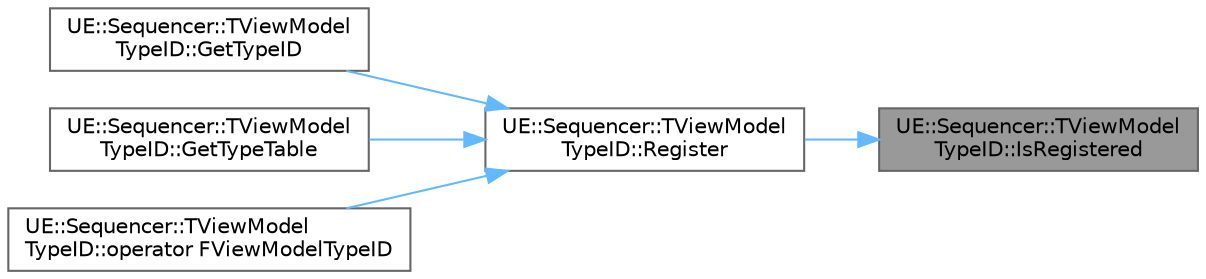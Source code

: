digraph "UE::Sequencer::TViewModelTypeID::IsRegistered"
{
 // INTERACTIVE_SVG=YES
 // LATEX_PDF_SIZE
  bgcolor="transparent";
  edge [fontname=Helvetica,fontsize=10,labelfontname=Helvetica,labelfontsize=10];
  node [fontname=Helvetica,fontsize=10,shape=box,height=0.2,width=0.4];
  rankdir="RL";
  Node1 [id="Node000001",label="UE::Sequencer::TViewModel\lTypeID::IsRegistered",height=0.2,width=0.4,color="gray40", fillcolor="grey60", style="filled", fontcolor="black",tooltip=" "];
  Node1 -> Node2 [id="edge1_Node000001_Node000002",dir="back",color="steelblue1",style="solid",tooltip=" "];
  Node2 [id="Node000002",label="UE::Sequencer::TViewModel\lTypeID::Register",height=0.2,width=0.4,color="grey40", fillcolor="white", style="filled",URL="$d7/d27/structUE_1_1Sequencer_1_1TViewModelTypeID.html#a61cef05ac7ef354c57adeb2963158fe1",tooltip=" "];
  Node2 -> Node3 [id="edge2_Node000002_Node000003",dir="back",color="steelblue1",style="solid",tooltip=" "];
  Node3 [id="Node000003",label="UE::Sequencer::TViewModel\lTypeID::GetTypeID",height=0.2,width=0.4,color="grey40", fillcolor="white", style="filled",URL="$d7/d27/structUE_1_1Sequencer_1_1TViewModelTypeID.html#a59a1d8dc26d6bc56f253dc3bd7d3b2eb",tooltip=" "];
  Node2 -> Node4 [id="edge3_Node000002_Node000004",dir="back",color="steelblue1",style="solid",tooltip=" "];
  Node4 [id="Node000004",label="UE::Sequencer::TViewModel\lTypeID::GetTypeTable",height=0.2,width=0.4,color="grey40", fillcolor="white", style="filled",URL="$d7/d27/structUE_1_1Sequencer_1_1TViewModelTypeID.html#a0b419ce1994e934e43e96c989f1ef966",tooltip=" "];
  Node2 -> Node5 [id="edge4_Node000002_Node000005",dir="back",color="steelblue1",style="solid",tooltip=" "];
  Node5 [id="Node000005",label="UE::Sequencer::TViewModel\lTypeID::operator FViewModelTypeID",height=0.2,width=0.4,color="grey40", fillcolor="white", style="filled",URL="$d7/d27/structUE_1_1Sequencer_1_1TViewModelTypeID.html#a1d5f9b06e84cf55e58f624fefe3e018e",tooltip=" "];
}
